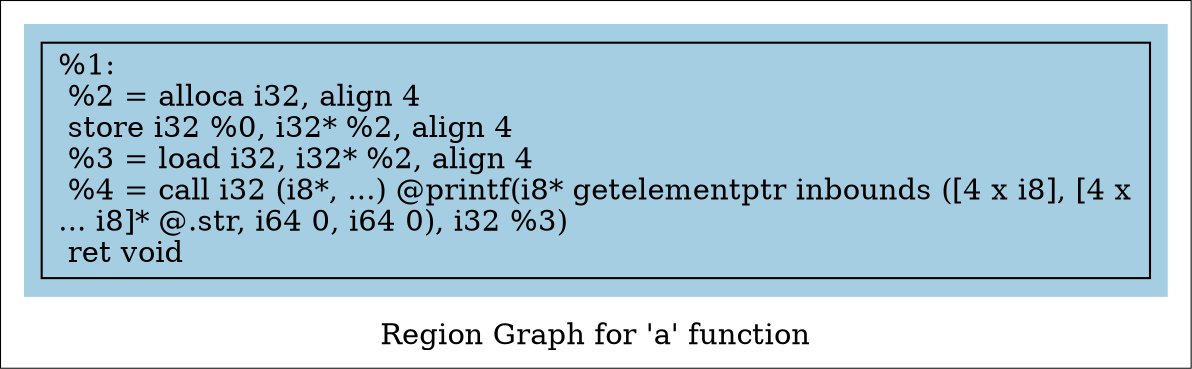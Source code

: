 digraph "Region Graph for 'a' function" {
	label="Region Graph for 'a' function";

	Node0x556f05b7e530 [shape=record,label="{%1:\l  %2 = alloca i32, align 4\l  store i32 %0, i32* %2, align 4\l  %3 = load i32, i32* %2, align 4\l  %4 = call i32 (i8*, ...) @printf(i8* getelementptr inbounds ([4 x i8], [4 x\l... i8]* @.str, i64 0, i64 0), i32 %3)\l  ret void\l}"];
	colorscheme = "paired12"
        subgraph cluster_0x556f05b82dd0 {
          label = "";
          style = filled;
          color = 1
          Node0x556f05b7e530;
        }
}
